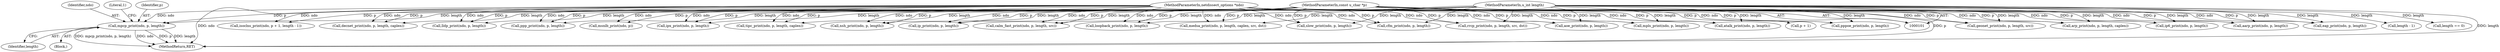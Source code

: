 digraph "0_tcpdump_1dcd10aceabbc03bf571ea32b892c522cbe923de_1@pointer" {
"1000244" [label="(Call,mpcp_print(ndo, p, length))"];
"1000102" [label="(MethodParameterIn,netdissect_options *ndo)"];
"1000104" [label="(MethodParameterIn,const u_char *p)"];
"1000105" [label="(MethodParameterIn,u_int length)"];
"1000303" [label="(Call,msnlb_print(ndo, p))"];
"1000105" [label="(MethodParameterIn,u_int length)"];
"1000129" [label="(Call,arp_print(ndo, p, length, caplen))"];
"1000112" [label="(Block,)"];
"1000104" [label="(MethodParameterIn,const u_char *p)"];
"1000171" [label="(Call,ipx_print(ndo, p, length))"];
"1000251" [label="(Call,slow_print(ndo, p, length))"];
"1000195" [label="(Call,p + 1)"];
"1000207" [label="(Call,pppoe_print(ndo, p, length))"];
"1000198" [label="(Call,length - 1)"];
"1000350" [label="(MethodReturn,RET)"];
"1000160" [label="(Call,aarp_print(ndo, p, length))"];
"1000266" [label="(Call,lldp_print(ndo, p, length))"];
"1000273" [label="(Call,nsh_print(ndo, p, length))"];
"1000280" [label="(Call,loopback_print(ndo, p, length))"];
"1000221" [label="(Call,rrcp_print(ndo, p, length, src, dst))"];
"1000180" [label="(Call,length == 0)"];
"1000153" [label="(Call,atalk_print(ndo, p, length))"];
"1000249" [label="(Literal,1)"];
"1000310" [label="(Call,geonet_print(ndo, p, length, src))"];
"1000247" [label="(Identifier,length)"];
"1000121" [label="(Call,ip6_print(ndo, p, length))"];
"1000214" [label="(Call,eap_print(ndo, p, length))"];
"1000137" [label="(Call,decnet_print(ndo, p, length, caplen))"];
"1000246" [label="(Identifier,p)"];
"1000245" [label="(Identifier,ndo)"];
"1000237" [label="(Call,ppp_print(ndo, p, length))"];
"1000244" [label="(Call,mpcp_print(ndo, p, length))"];
"1000102" [label="(MethodParameterIn,netdissect_options *ndo)"];
"1000295" [label="(Call,tipc_print(ndo, p, length, caplen))"];
"1000114" [label="(Call,ip_print(ndo, p, length))"];
"1000318" [label="(Call,calm_fast_print(ndo, p, length, src))"];
"1000333" [label="(Call,medsa_print(ndo, p, length, caplen, src, dst))"];
"1000259" [label="(Call,cfm_print(ndo, p, length))"];
"1000193" [label="(Call,isoclns_print(ndo, p + 1, length - 1))"];
"1000326" [label="(Call,aoe_print(ndo, p, length))"];
"1000288" [label="(Call,mpls_print(ndo, p, length))"];
"1000244" -> "1000112"  [label="AST: "];
"1000244" -> "1000247"  [label="CFG: "];
"1000245" -> "1000244"  [label="AST: "];
"1000246" -> "1000244"  [label="AST: "];
"1000247" -> "1000244"  [label="AST: "];
"1000249" -> "1000244"  [label="CFG: "];
"1000244" -> "1000350"  [label="DDG: mpcp_print(ndo, p, length)"];
"1000244" -> "1000350"  [label="DDG: ndo"];
"1000244" -> "1000350"  [label="DDG: p"];
"1000244" -> "1000350"  [label="DDG: length"];
"1000102" -> "1000244"  [label="DDG: ndo"];
"1000104" -> "1000244"  [label="DDG: p"];
"1000105" -> "1000244"  [label="DDG: length"];
"1000102" -> "1000101"  [label="AST: "];
"1000102" -> "1000350"  [label="DDG: ndo"];
"1000102" -> "1000114"  [label="DDG: ndo"];
"1000102" -> "1000121"  [label="DDG: ndo"];
"1000102" -> "1000129"  [label="DDG: ndo"];
"1000102" -> "1000137"  [label="DDG: ndo"];
"1000102" -> "1000153"  [label="DDG: ndo"];
"1000102" -> "1000160"  [label="DDG: ndo"];
"1000102" -> "1000171"  [label="DDG: ndo"];
"1000102" -> "1000193"  [label="DDG: ndo"];
"1000102" -> "1000207"  [label="DDG: ndo"];
"1000102" -> "1000214"  [label="DDG: ndo"];
"1000102" -> "1000221"  [label="DDG: ndo"];
"1000102" -> "1000237"  [label="DDG: ndo"];
"1000102" -> "1000251"  [label="DDG: ndo"];
"1000102" -> "1000259"  [label="DDG: ndo"];
"1000102" -> "1000266"  [label="DDG: ndo"];
"1000102" -> "1000273"  [label="DDG: ndo"];
"1000102" -> "1000280"  [label="DDG: ndo"];
"1000102" -> "1000288"  [label="DDG: ndo"];
"1000102" -> "1000295"  [label="DDG: ndo"];
"1000102" -> "1000303"  [label="DDG: ndo"];
"1000102" -> "1000310"  [label="DDG: ndo"];
"1000102" -> "1000318"  [label="DDG: ndo"];
"1000102" -> "1000326"  [label="DDG: ndo"];
"1000102" -> "1000333"  [label="DDG: ndo"];
"1000104" -> "1000101"  [label="AST: "];
"1000104" -> "1000350"  [label="DDG: p"];
"1000104" -> "1000114"  [label="DDG: p"];
"1000104" -> "1000121"  [label="DDG: p"];
"1000104" -> "1000129"  [label="DDG: p"];
"1000104" -> "1000137"  [label="DDG: p"];
"1000104" -> "1000153"  [label="DDG: p"];
"1000104" -> "1000160"  [label="DDG: p"];
"1000104" -> "1000171"  [label="DDG: p"];
"1000104" -> "1000193"  [label="DDG: p"];
"1000104" -> "1000195"  [label="DDG: p"];
"1000104" -> "1000207"  [label="DDG: p"];
"1000104" -> "1000214"  [label="DDG: p"];
"1000104" -> "1000221"  [label="DDG: p"];
"1000104" -> "1000237"  [label="DDG: p"];
"1000104" -> "1000251"  [label="DDG: p"];
"1000104" -> "1000259"  [label="DDG: p"];
"1000104" -> "1000266"  [label="DDG: p"];
"1000104" -> "1000273"  [label="DDG: p"];
"1000104" -> "1000280"  [label="DDG: p"];
"1000104" -> "1000288"  [label="DDG: p"];
"1000104" -> "1000295"  [label="DDG: p"];
"1000104" -> "1000303"  [label="DDG: p"];
"1000104" -> "1000310"  [label="DDG: p"];
"1000104" -> "1000318"  [label="DDG: p"];
"1000104" -> "1000326"  [label="DDG: p"];
"1000104" -> "1000333"  [label="DDG: p"];
"1000105" -> "1000101"  [label="AST: "];
"1000105" -> "1000350"  [label="DDG: length"];
"1000105" -> "1000114"  [label="DDG: length"];
"1000105" -> "1000121"  [label="DDG: length"];
"1000105" -> "1000129"  [label="DDG: length"];
"1000105" -> "1000137"  [label="DDG: length"];
"1000105" -> "1000153"  [label="DDG: length"];
"1000105" -> "1000160"  [label="DDG: length"];
"1000105" -> "1000171"  [label="DDG: length"];
"1000105" -> "1000180"  [label="DDG: length"];
"1000105" -> "1000198"  [label="DDG: length"];
"1000105" -> "1000207"  [label="DDG: length"];
"1000105" -> "1000214"  [label="DDG: length"];
"1000105" -> "1000221"  [label="DDG: length"];
"1000105" -> "1000237"  [label="DDG: length"];
"1000105" -> "1000251"  [label="DDG: length"];
"1000105" -> "1000259"  [label="DDG: length"];
"1000105" -> "1000266"  [label="DDG: length"];
"1000105" -> "1000273"  [label="DDG: length"];
"1000105" -> "1000280"  [label="DDG: length"];
"1000105" -> "1000288"  [label="DDG: length"];
"1000105" -> "1000295"  [label="DDG: length"];
"1000105" -> "1000310"  [label="DDG: length"];
"1000105" -> "1000318"  [label="DDG: length"];
"1000105" -> "1000326"  [label="DDG: length"];
"1000105" -> "1000333"  [label="DDG: length"];
}
